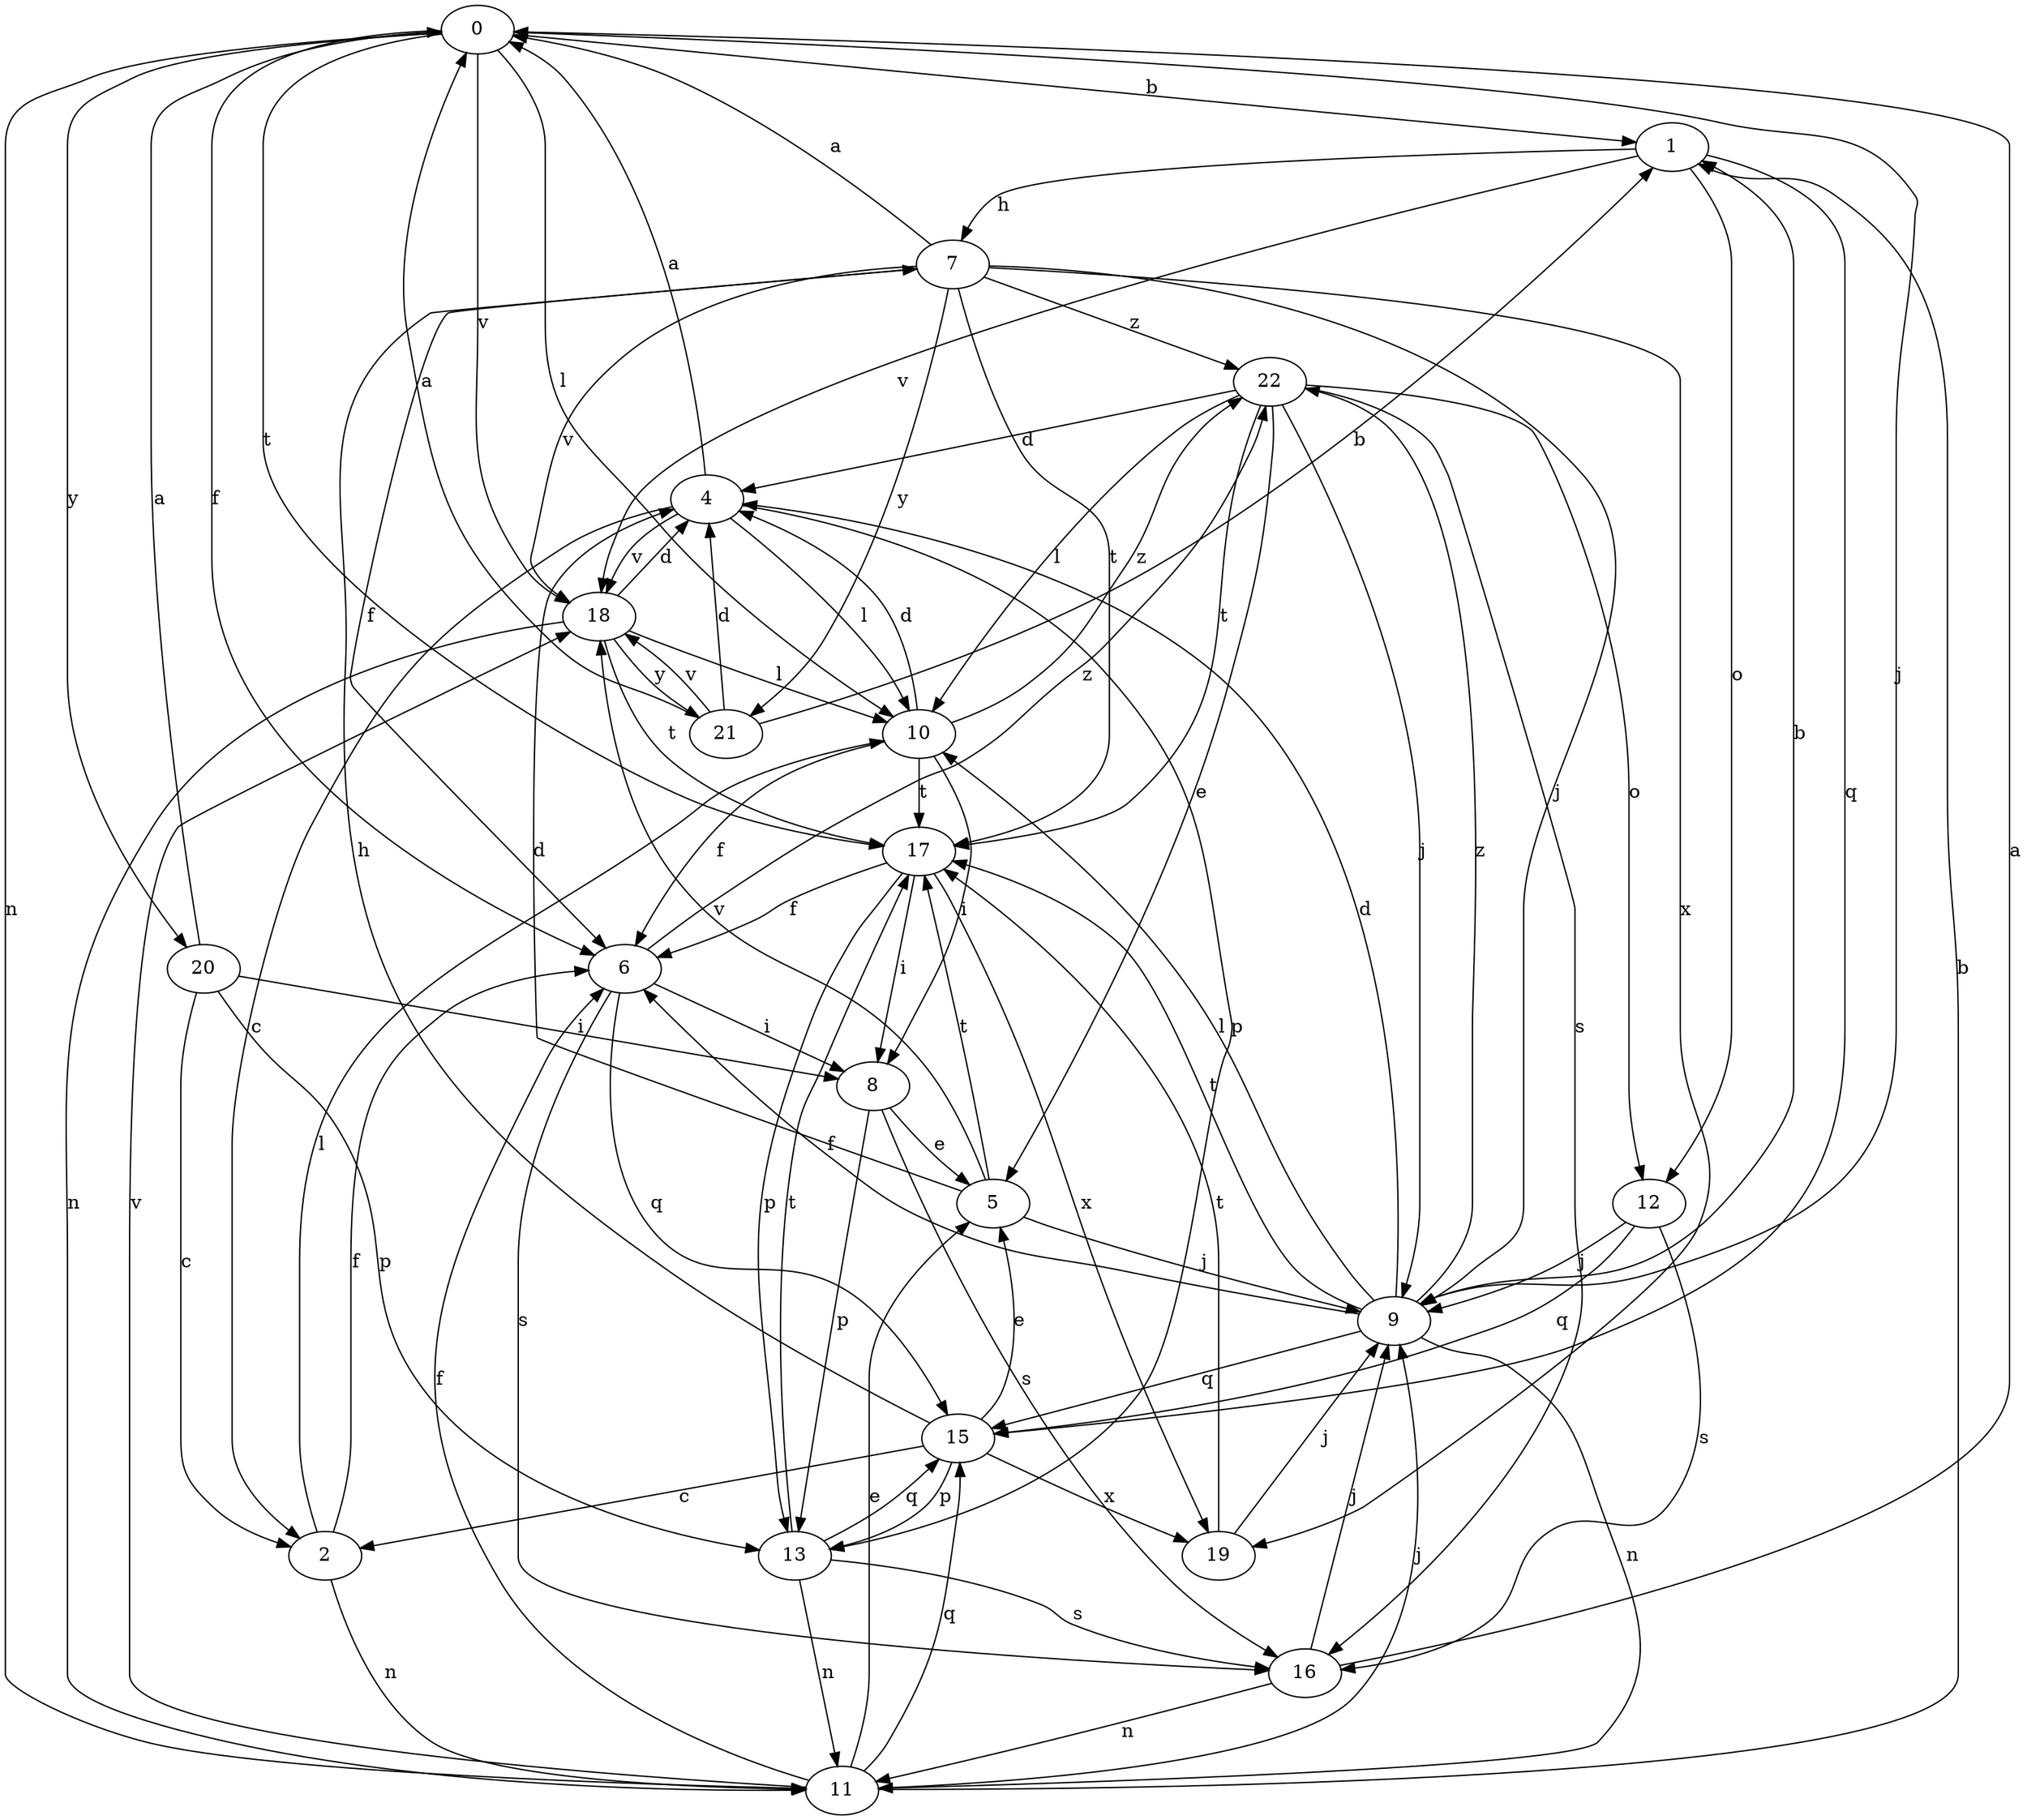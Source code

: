 strict digraph  {
0;
1;
2;
4;
5;
6;
7;
8;
9;
10;
11;
12;
13;
15;
16;
17;
18;
19;
20;
21;
22;
0 -> 1  [label=b];
0 -> 6  [label=f];
0 -> 9  [label=j];
0 -> 10  [label=l];
0 -> 11  [label=n];
0 -> 17  [label=t];
0 -> 18  [label=v];
0 -> 20  [label=y];
1 -> 7  [label=h];
1 -> 12  [label=o];
1 -> 15  [label=q];
1 -> 18  [label=v];
2 -> 6  [label=f];
2 -> 10  [label=l];
2 -> 11  [label=n];
4 -> 0  [label=a];
4 -> 2  [label=c];
4 -> 10  [label=l];
4 -> 13  [label=p];
4 -> 18  [label=v];
5 -> 4  [label=d];
5 -> 9  [label=j];
5 -> 17  [label=t];
5 -> 18  [label=v];
6 -> 8  [label=i];
6 -> 15  [label=q];
6 -> 16  [label=s];
6 -> 22  [label=z];
7 -> 0  [label=a];
7 -> 6  [label=f];
7 -> 9  [label=j];
7 -> 17  [label=t];
7 -> 18  [label=v];
7 -> 19  [label=x];
7 -> 21  [label=y];
7 -> 22  [label=z];
8 -> 5  [label=e];
8 -> 13  [label=p];
8 -> 16  [label=s];
9 -> 1  [label=b];
9 -> 4  [label=d];
9 -> 6  [label=f];
9 -> 10  [label=l];
9 -> 11  [label=n];
9 -> 15  [label=q];
9 -> 17  [label=t];
9 -> 22  [label=z];
10 -> 4  [label=d];
10 -> 6  [label=f];
10 -> 8  [label=i];
10 -> 17  [label=t];
10 -> 22  [label=z];
11 -> 1  [label=b];
11 -> 5  [label=e];
11 -> 6  [label=f];
11 -> 9  [label=j];
11 -> 15  [label=q];
11 -> 18  [label=v];
12 -> 9  [label=j];
12 -> 15  [label=q];
12 -> 16  [label=s];
13 -> 11  [label=n];
13 -> 15  [label=q];
13 -> 16  [label=s];
13 -> 17  [label=t];
15 -> 2  [label=c];
15 -> 5  [label=e];
15 -> 7  [label=h];
15 -> 13  [label=p];
15 -> 19  [label=x];
16 -> 0  [label=a];
16 -> 9  [label=j];
16 -> 11  [label=n];
17 -> 6  [label=f];
17 -> 8  [label=i];
17 -> 13  [label=p];
17 -> 19  [label=x];
18 -> 4  [label=d];
18 -> 10  [label=l];
18 -> 11  [label=n];
18 -> 17  [label=t];
18 -> 21  [label=y];
19 -> 9  [label=j];
19 -> 17  [label=t];
20 -> 0  [label=a];
20 -> 2  [label=c];
20 -> 8  [label=i];
20 -> 13  [label=p];
21 -> 0  [label=a];
21 -> 1  [label=b];
21 -> 4  [label=d];
21 -> 18  [label=v];
22 -> 4  [label=d];
22 -> 5  [label=e];
22 -> 9  [label=j];
22 -> 10  [label=l];
22 -> 12  [label=o];
22 -> 16  [label=s];
22 -> 17  [label=t];
}
